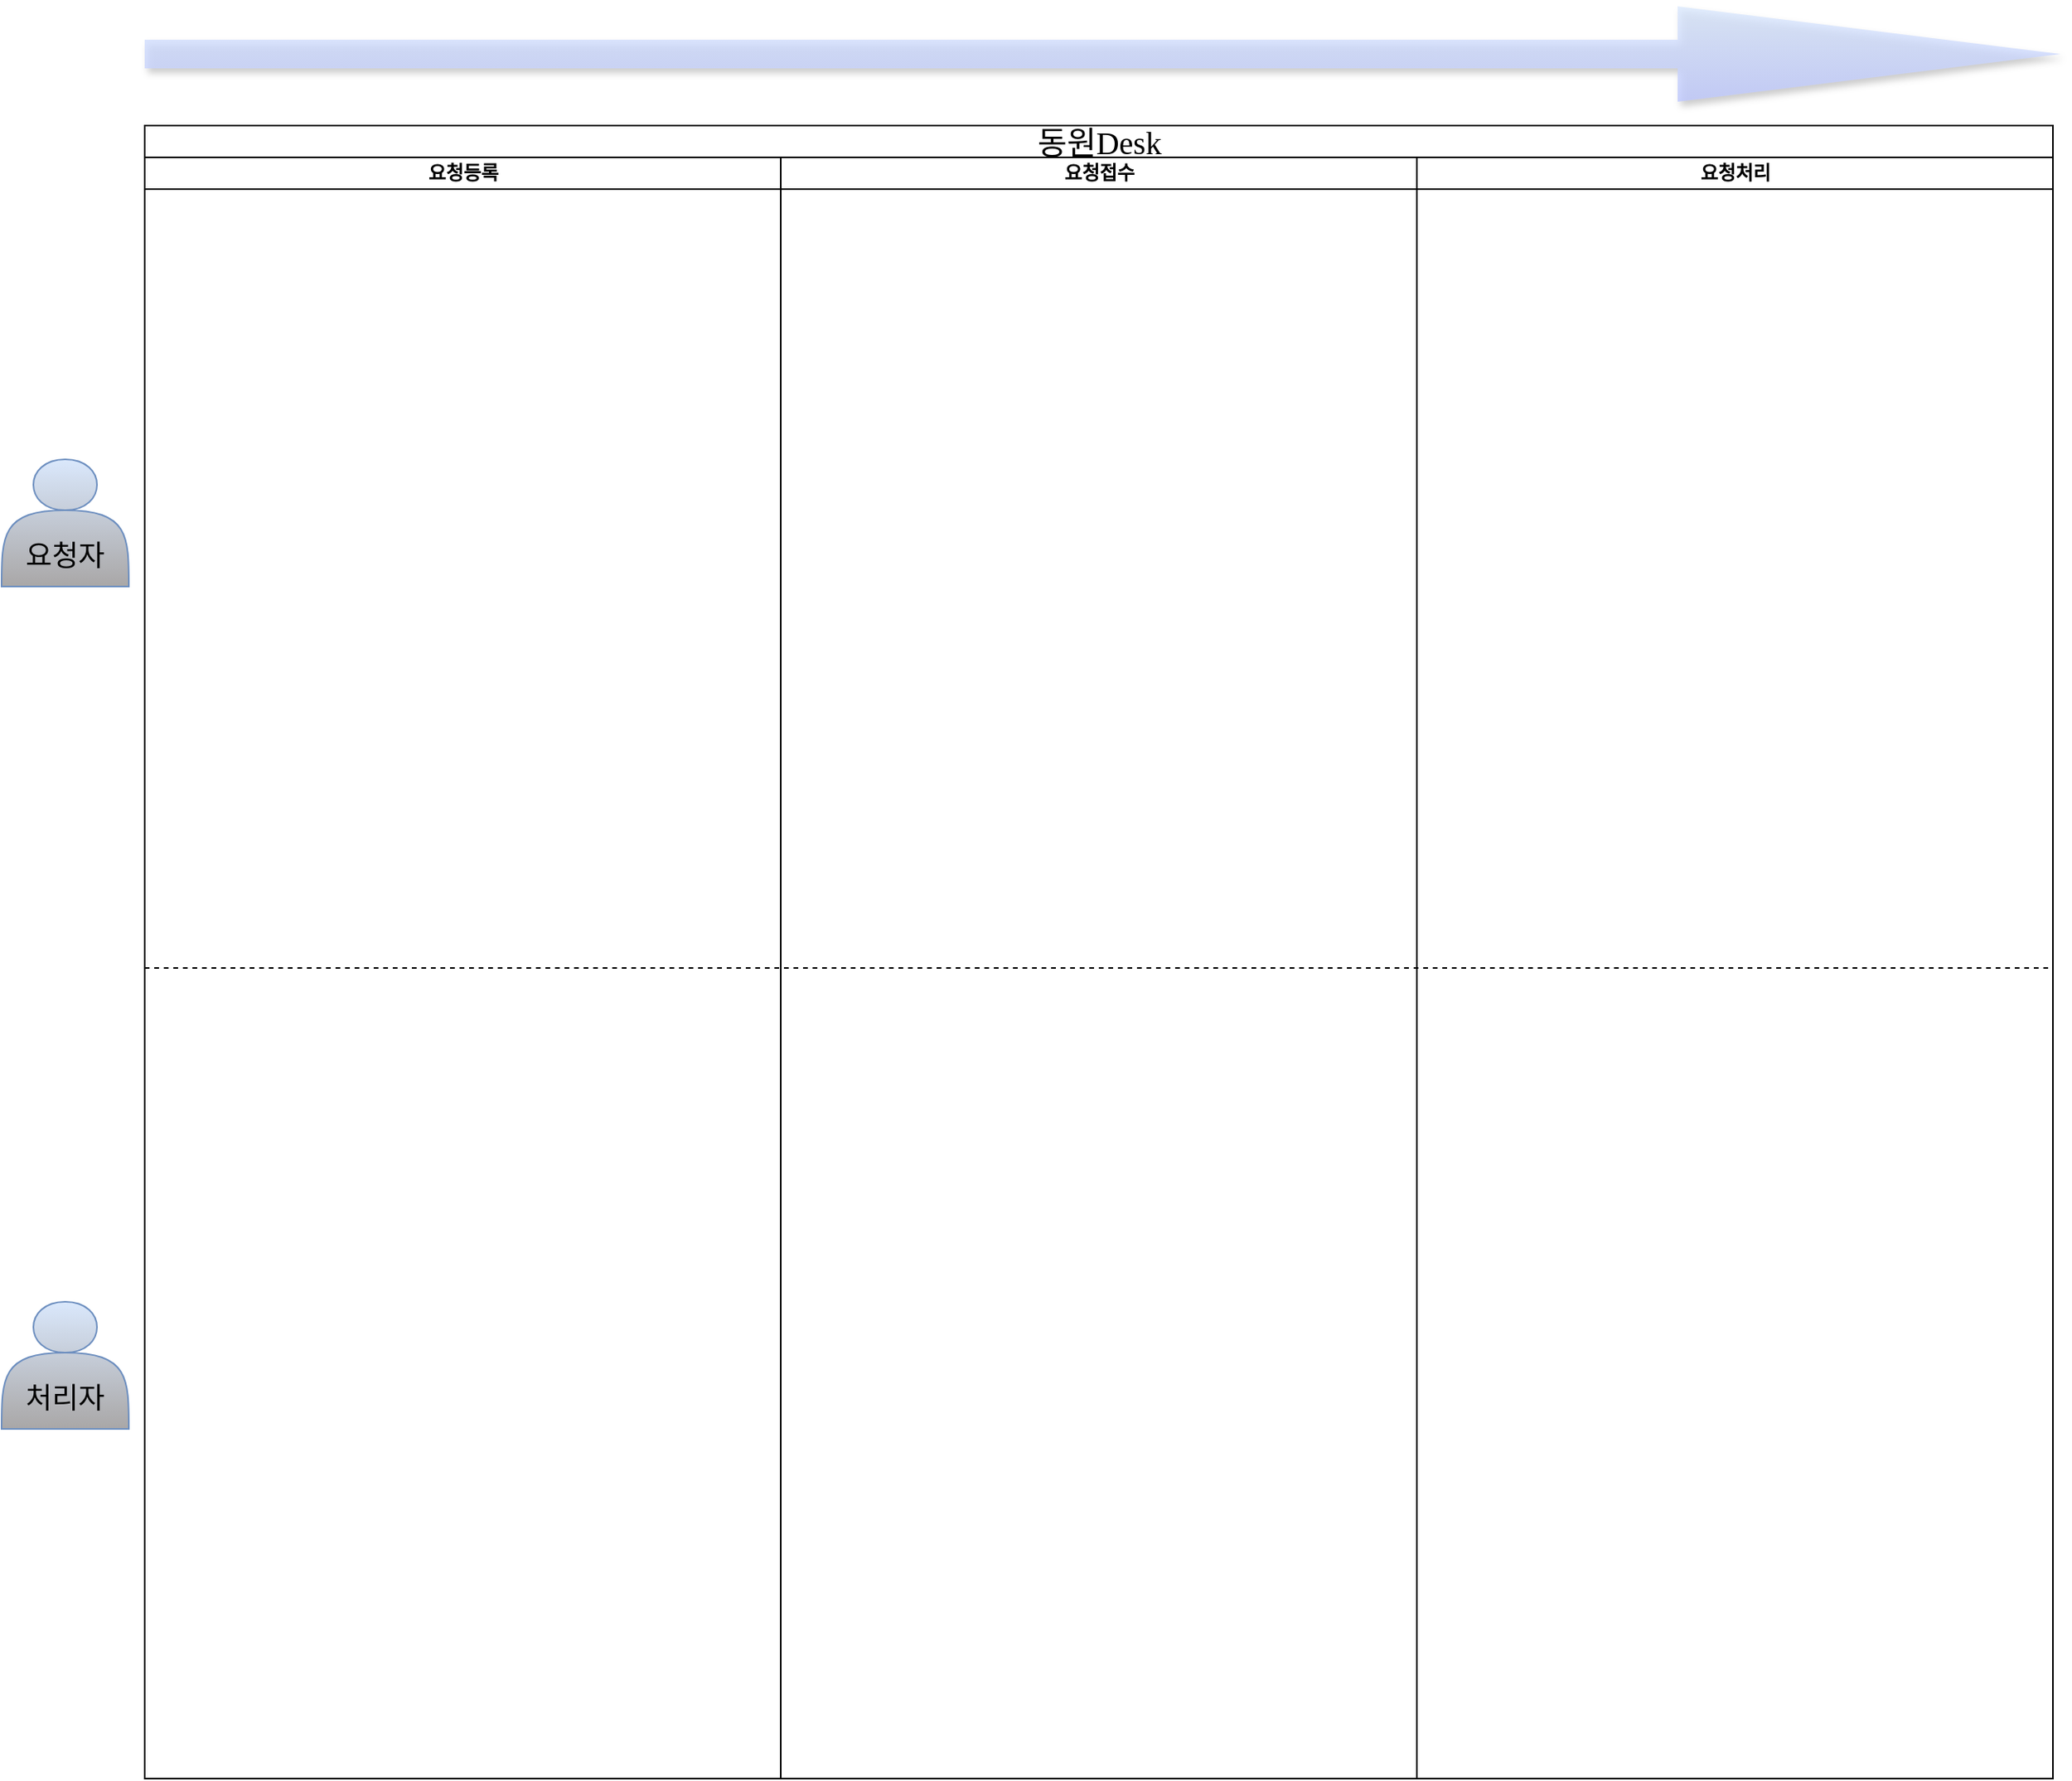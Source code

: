 <mxfile version="21.0.10" type="github" pages="4">
  <diagram name="SR단순" id="74e2e168-ea6b-b213-b513-2b3c1d86103e">
    <mxGraphModel dx="2534" dy="1614" grid="1" gridSize="10" guides="1" tooltips="1" connect="1" arrows="1" fold="1" page="1" pageScale="1" pageWidth="1100" pageHeight="850" background="none" math="0" shadow="0">
      <root>
        <mxCell id="0" />
        <mxCell id="1" parent="0" />
        <mxCell id="77e6c97f196da883-1" value="&lt;font style=&quot;font-size: 20px; font-weight: normal;&quot;&gt;동원Desk&lt;/font&gt;" style="swimlane;html=1;childLayout=stackLayout;startSize=20;rounded=0;shadow=0;labelBackgroundColor=none;strokeWidth=1;fontFamily=Verdana;fontSize=8;align=center;" parent="1" vertex="1">
          <mxGeometry y="-410" width="1200" height="1040" as="geometry" />
        </mxCell>
        <mxCell id="77e6c97f196da883-2" value="요청등록" style="swimlane;html=1;startSize=20;" parent="77e6c97f196da883-1" vertex="1">
          <mxGeometry y="20" width="400" height="1020" as="geometry" />
        </mxCell>
        <mxCell id="_tH2pfJv7KVWkja_5zO5-69" value="" style="shape=image;imageAspect=0;aspect=fixed;verticalLabelPosition=bottom;verticalAlign=top;image=https://s3.us-west-2.amazonaws.com/secure.notion-static.com/8b848018-8652-49fc-b0d0-7850566c2891/Untitled.png?X-Amz-Algorithm=AWS4-HMAC-SHA256&amp;X-Amz-Content-Sha256=UNSIGNED-PAYLOAD&amp;X-Amz-Credential=AKIAT73L2G45EIPT3X45%2F20230322%2Fus-west-2%2Fs3%2Faws4_request&amp;X-Amz-Date=20230322T023051Z&amp;X-Amz-Expires=86400&amp;X-Amz-Signature=70ce75d2d4bee70a3c44dad33efde21786bf1ee302e874ceed7c8f8767e6a81d&amp;X-Amz-SignedHeaders=host&amp;response-content-disposition=filename%3D%22Untitled.png%22&amp;x-id=GetObject;" vertex="1" parent="77e6c97f196da883-2">
          <mxGeometry x="58.05" y="545.5" width="283.91" height="429" as="geometry" />
        </mxCell>
        <mxCell id="_tH2pfJv7KVWkja_5zO5-20" value="" style="endArrow=none;dashed=1;html=1;rounded=0;exitX=0;exitY=0.5;exitDx=0;exitDy=0;entryX=1;entryY=0.5;entryDx=0;entryDy=0;" edge="1" parent="77e6c97f196da883-1" source="77e6c97f196da883-2" target="77e6c97f196da883-4">
          <mxGeometry width="50" height="50" relative="1" as="geometry">
            <mxPoint x="140" y="130" as="sourcePoint" />
            <mxPoint x="1070" y="550" as="targetPoint" />
            <Array as="points" />
          </mxGeometry>
        </mxCell>
        <mxCell id="77e6c97f196da883-3" value="요청접수" style="swimlane;html=1;startSize=20;" parent="77e6c97f196da883-1" vertex="1">
          <mxGeometry x="400" y="20" width="400" height="1020" as="geometry" />
        </mxCell>
        <mxCell id="77e6c97f196da883-4" value="요청처리" style="swimlane;html=1;startSize=20;" parent="77e6c97f196da883-3" vertex="1">
          <mxGeometry x="400" width="400" height="1020" as="geometry" />
        </mxCell>
        <mxCell id="_tH2pfJv7KVWkja_5zO5-70" value="" style="shape=image;imageAspect=0;aspect=fixed;verticalLabelPosition=bottom;verticalAlign=top;image=https://s3.us-west-2.amazonaws.com/secure.notion-static.com/43f4925f-48e4-4845-bfed-52a522e2d9b9/Untitled.png?X-Amz-Algorithm=AWS4-HMAC-SHA256&amp;X-Amz-Content-Sha256=UNSIGNED-PAYLOAD&amp;X-Amz-Credential=AKIAT73L2G45EIPT3X45%2F20230322%2Fus-west-2%2Fs3%2Faws4_request&amp;X-Amz-Date=20230322T024430Z&amp;X-Amz-Expires=86400&amp;X-Amz-Signature=76f1e2eccf4436d0d33ba065d165036ab6ec92a5a727b56d61d418a8cda32776&amp;X-Amz-SignedHeaders=host&amp;response-content-disposition=filename%3D%22Untitled.png%22&amp;x-id=GetObject;" vertex="1" parent="77e6c97f196da883-4">
          <mxGeometry x="38.25" y="30.0" width="323.5" height="458.36" as="geometry" />
        </mxCell>
        <mxCell id="_tH2pfJv7KVWkja_5zO5-17" value="&lt;font face=&quot;나눔고딕&quot; style=&quot;font-size: 18px;&quot;&gt;&lt;br&gt;&lt;br&gt;요청자&lt;/font&gt;" style="shape=actor;whiteSpace=wrap;html=1;fillColor=#dae8fc;strokeColor=#6C8EBF;gradientColor=#a9a7a7;" vertex="1" parent="1">
          <mxGeometry x="-90" y="-200" width="80" height="80" as="geometry" />
        </mxCell>
        <mxCell id="_tH2pfJv7KVWkja_5zO5-18" value="&lt;font face=&quot;나눔고딕&quot;&gt;&lt;span style=&quot;font-size: 18px;&quot;&gt;&lt;br&gt;&lt;br&gt;처리자&lt;/span&gt;&lt;/font&gt;" style="shape=actor;whiteSpace=wrap;html=1;fillColor=#dae8fc;strokeColor=#6C8EBF;gradientColor=#a9a7a7;" vertex="1" parent="1">
          <mxGeometry x="-90" y="330" width="80" height="80" as="geometry" />
        </mxCell>
        <mxCell id="_tH2pfJv7KVWkja_5zO5-19" value="" style="shape=singleArrow;direction=west;whiteSpace=wrap;html=1;rotation=-180;fillColor=#dae8fc;strokeColor=none;gradientColor=#bec8fe;opacity=80;strokeWidth=1;shadow=1;" vertex="1" parent="1">
          <mxGeometry y="-485" width="1205" height="60" as="geometry" />
        </mxCell>
      </root>
    </mxGraphModel>
  </diagram>
  <diagram id="CYxEf5SZH4w97EDfuLLY" name="SR데이터수정">
    <mxGraphModel dx="2261" dy="1933" grid="1" gridSize="10" guides="1" tooltips="1" connect="1" arrows="1" fold="1" page="1" pageScale="1" pageWidth="827" pageHeight="1169" math="0" shadow="0">
      <root>
        <mxCell id="0" />
        <mxCell id="1" parent="0" />
        <mxCell id="xCeD2P-8DmOGrpDdK-25-1" value="&lt;font style=&quot;font-size: 20px; font-weight: normal;&quot;&gt;동원Desk&lt;/font&gt;" style="swimlane;html=1;childLayout=stackLayout;startSize=20;rounded=0;shadow=0;labelBackgroundColor=none;strokeWidth=1;fontFamily=Verdana;fontSize=8;align=center;" vertex="1" parent="1">
          <mxGeometry x="-120" y="-455" width="1200" height="1040" as="geometry" />
        </mxCell>
        <mxCell id="xCeD2P-8DmOGrpDdK-25-2" value="요청등록" style="swimlane;html=1;startSize=20;" vertex="1" parent="xCeD2P-8DmOGrpDdK-25-1">
          <mxGeometry y="20" width="400" height="1020" as="geometry" />
        </mxCell>
        <mxCell id="xCeD2P-8DmOGrpDdK-25-3" value="" style="shape=image;imageAspect=0;aspect=fixed;verticalLabelPosition=bottom;verticalAlign=top;image=https://s3.us-west-2.amazonaws.com/secure.notion-static.com/8b848018-8652-49fc-b0d0-7850566c2891/Untitled.png?X-Amz-Algorithm=AWS4-HMAC-SHA256&amp;X-Amz-Content-Sha256=UNSIGNED-PAYLOAD&amp;X-Amz-Credential=AKIAT73L2G45EIPT3X45%2F20230322%2Fus-west-2%2Fs3%2Faws4_request&amp;X-Amz-Date=20230322T023051Z&amp;X-Amz-Expires=86400&amp;X-Amz-Signature=70ce75d2d4bee70a3c44dad33efde21786bf1ee302e874ceed7c8f8767e6a81d&amp;X-Amz-SignedHeaders=host&amp;response-content-disposition=filename%3D%22Untitled.png%22&amp;x-id=GetObject;" vertex="1" parent="xCeD2P-8DmOGrpDdK-25-2">
          <mxGeometry x="58.05" y="545.5" width="283.91" height="429" as="geometry" />
        </mxCell>
        <mxCell id="xCeD2P-8DmOGrpDdK-25-4" value="" style="endArrow=none;dashed=1;html=1;rounded=0;exitX=0;exitY=0.5;exitDx=0;exitDy=0;entryX=1;entryY=0.5;entryDx=0;entryDy=0;" edge="1" parent="xCeD2P-8DmOGrpDdK-25-1" source="xCeD2P-8DmOGrpDdK-25-2" target="xCeD2P-8DmOGrpDdK-25-6">
          <mxGeometry width="50" height="50" relative="1" as="geometry">
            <mxPoint x="140" y="130" as="sourcePoint" />
            <mxPoint x="1070" y="550" as="targetPoint" />
            <Array as="points" />
          </mxGeometry>
        </mxCell>
        <mxCell id="xCeD2P-8DmOGrpDdK-25-5" value="요청접수" style="swimlane;html=1;startSize=20;" vertex="1" parent="xCeD2P-8DmOGrpDdK-25-1">
          <mxGeometry x="400" y="20" width="400" height="1020" as="geometry" />
        </mxCell>
        <mxCell id="xCeD2P-8DmOGrpDdK-25-6" value="요청처리" style="swimlane;html=1;startSize=20;" vertex="1" parent="xCeD2P-8DmOGrpDdK-25-5">
          <mxGeometry x="400" width="400" height="1020" as="geometry" />
        </mxCell>
        <mxCell id="xCeD2P-8DmOGrpDdK-25-7" value="" style="shape=image;imageAspect=0;aspect=fixed;verticalLabelPosition=bottom;verticalAlign=top;image=https://s3.us-west-2.amazonaws.com/secure.notion-static.com/43f4925f-48e4-4845-bfed-52a522e2d9b9/Untitled.png?X-Amz-Algorithm=AWS4-HMAC-SHA256&amp;X-Amz-Content-Sha256=UNSIGNED-PAYLOAD&amp;X-Amz-Credential=AKIAT73L2G45EIPT3X45%2F20230322%2Fus-west-2%2Fs3%2Faws4_request&amp;X-Amz-Date=20230322T024430Z&amp;X-Amz-Expires=86400&amp;X-Amz-Signature=76f1e2eccf4436d0d33ba065d165036ab6ec92a5a727b56d61d418a8cda32776&amp;X-Amz-SignedHeaders=host&amp;response-content-disposition=filename%3D%22Untitled.png%22&amp;x-id=GetObject;" vertex="1" parent="xCeD2P-8DmOGrpDdK-25-6">
          <mxGeometry x="38.25" y="30.0" width="323.5" height="458.36" as="geometry" />
        </mxCell>
        <mxCell id="xCeD2P-8DmOGrpDdK-25-8" value="&lt;font face=&quot;나눔고딕&quot; style=&quot;font-size: 18px;&quot;&gt;&lt;br&gt;&lt;br&gt;요청자&lt;/font&gt;" style="shape=actor;whiteSpace=wrap;html=1;fillColor=#dae8fc;strokeColor=#6C8EBF;gradientColor=#a9a7a7;" vertex="1" parent="1">
          <mxGeometry x="-210" y="-245" width="80" height="80" as="geometry" />
        </mxCell>
        <mxCell id="xCeD2P-8DmOGrpDdK-25-9" value="&lt;font face=&quot;나눔고딕&quot;&gt;&lt;span style=&quot;font-size: 18px;&quot;&gt;&lt;br&gt;&lt;br&gt;처리자&lt;/span&gt;&lt;/font&gt;" style="shape=actor;whiteSpace=wrap;html=1;fillColor=#dae8fc;strokeColor=#6C8EBF;gradientColor=#a9a7a7;" vertex="1" parent="1">
          <mxGeometry x="-210" y="285" width="80" height="80" as="geometry" />
        </mxCell>
        <mxCell id="xCeD2P-8DmOGrpDdK-25-10" value="" style="shape=singleArrow;direction=west;whiteSpace=wrap;html=1;rotation=-180;fillColor=#dae8fc;strokeColor=none;gradientColor=#bec8fe;opacity=80;strokeWidth=1;shadow=1;" vertex="1" parent="1">
          <mxGeometry x="-120" y="-530" width="1205" height="60" as="geometry" />
        </mxCell>
      </root>
    </mxGraphModel>
  </diagram>
  <diagram id="74L85ybClBBg5ulOILko" name="CR">
    <mxGraphModel dx="1434" dy="764" grid="1" gridSize="10" guides="1" tooltips="1" connect="1" arrows="1" fold="1" page="1" pageScale="1" pageWidth="827" pageHeight="1169" math="0" shadow="0">
      <root>
        <mxCell id="0" />
        <mxCell id="1" parent="0" />
      </root>
    </mxGraphModel>
  </diagram>
  <diagram id="QibEj4I07IIa_-wFDArG" name="납기조정">
    <mxGraphModel dx="1434" dy="764" grid="1" gridSize="10" guides="1" tooltips="1" connect="1" arrows="1" fold="1" page="1" pageScale="1" pageWidth="827" pageHeight="1169" math="0" shadow="0">
      <root>
        <mxCell id="0" />
        <mxCell id="1" parent="0" />
      </root>
    </mxGraphModel>
  </diagram>
</mxfile>
